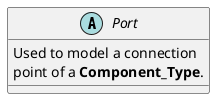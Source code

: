@startuml

abstract class Port
{
  Used to model a connection
  point of a **Component_Type**.
}

@enduml